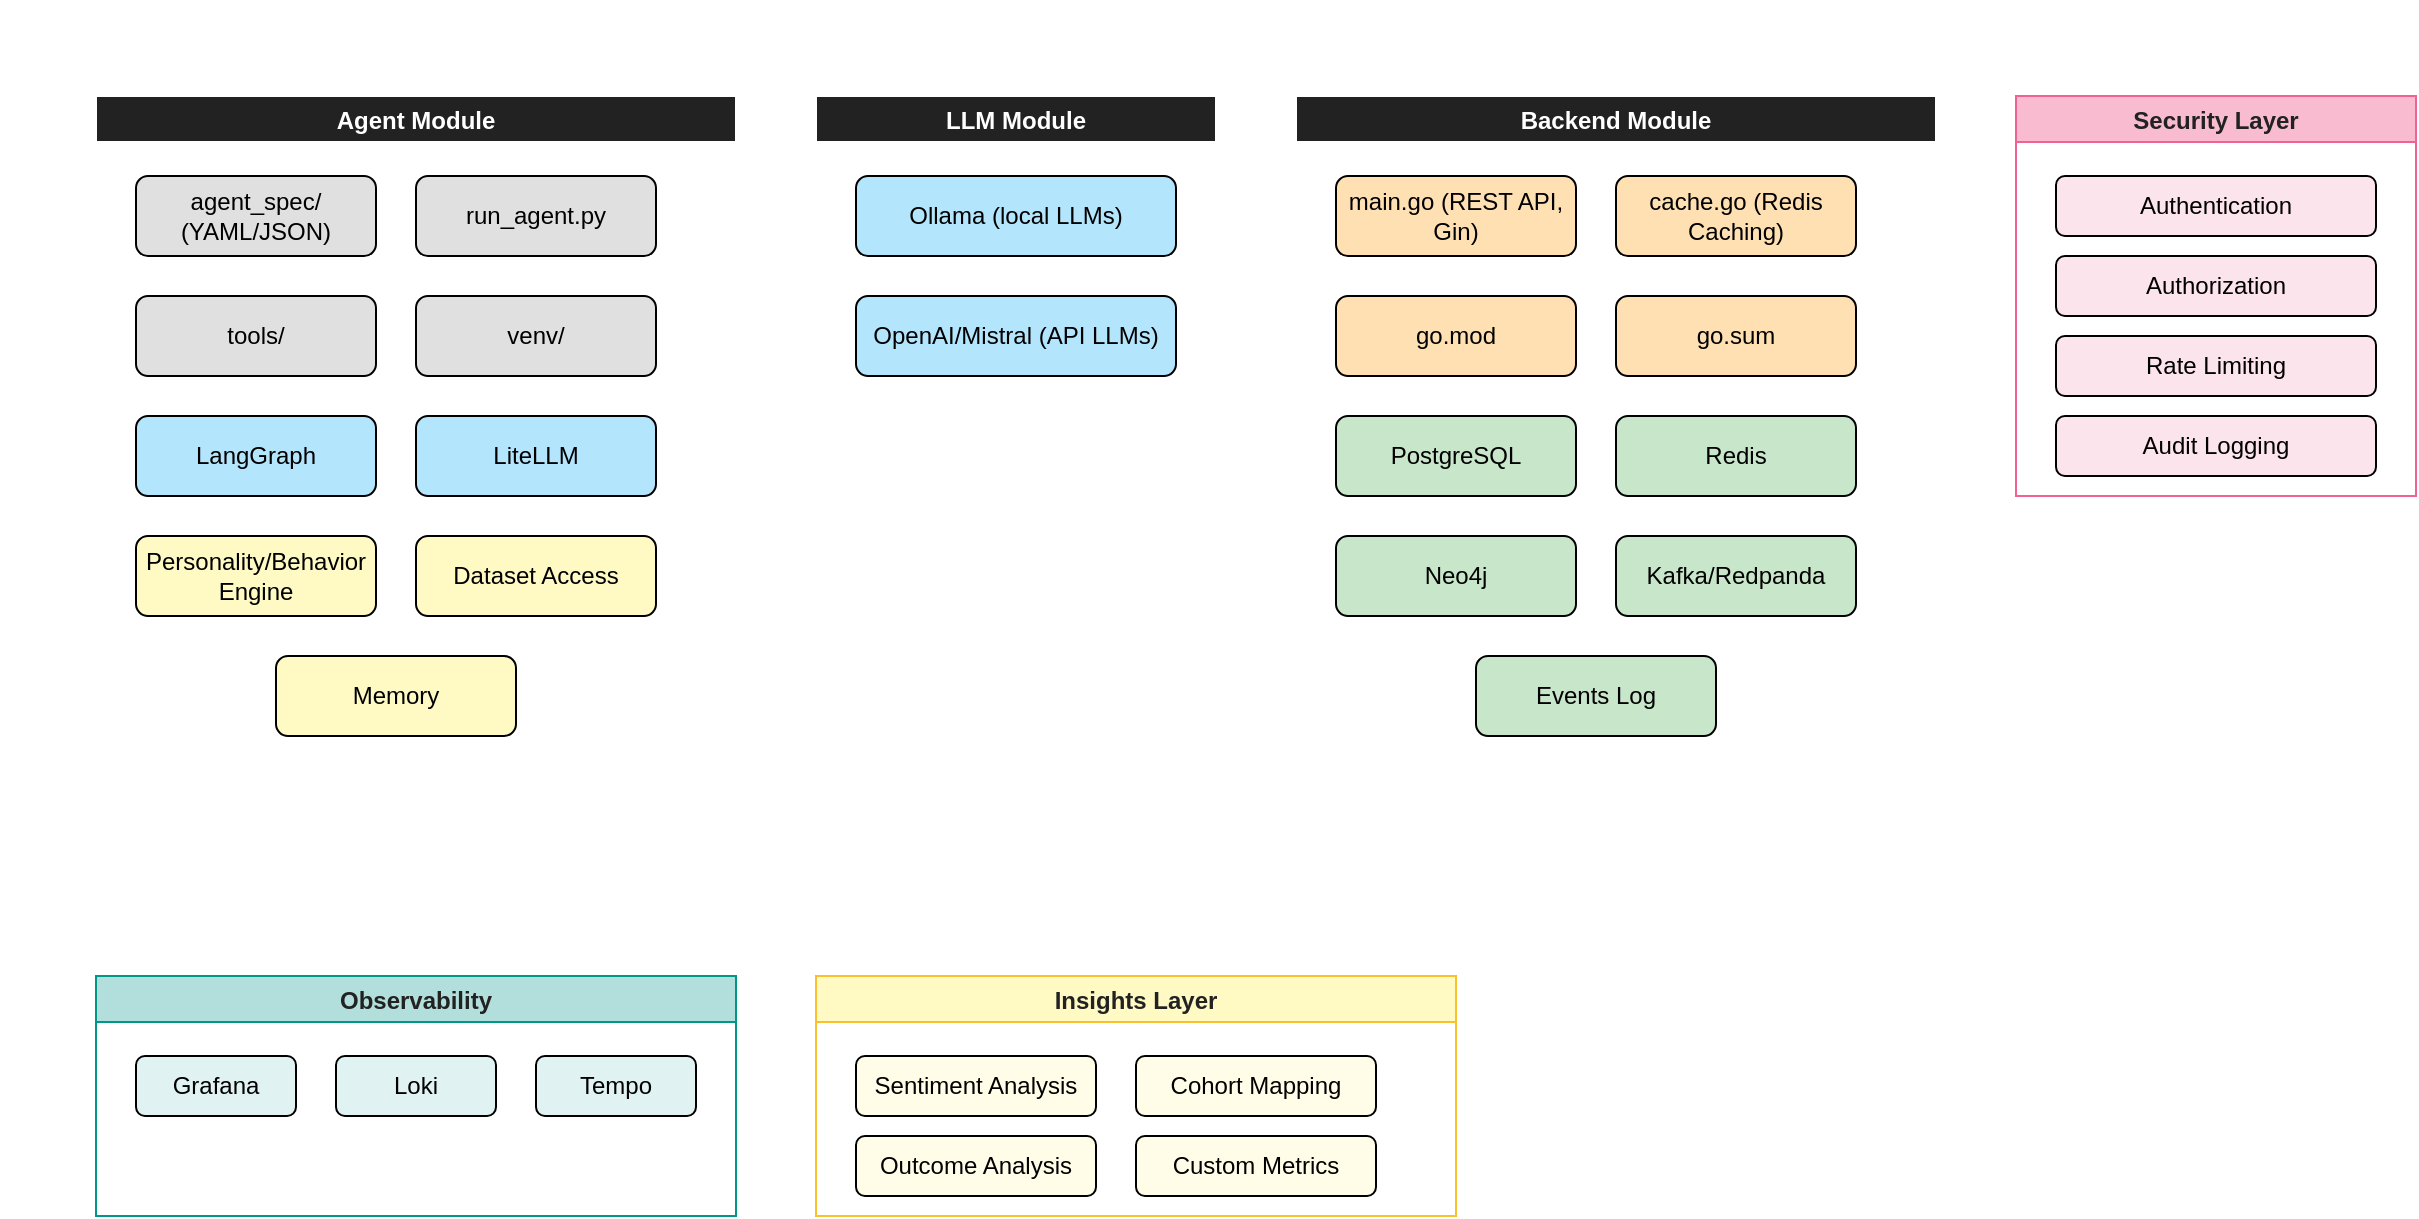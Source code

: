 <mxfile>
  <diagram name="Trenches Architecture" id="trenches-arch">
    <mxGraphModel dx="1000" dy="1000" grid="1" gridSize="10" guides="1" tooltips="1" connect="1" arrows="1" fold="1" page="1" pageScale="1" pageWidth="2000" pageHeight="2000" math="0" shadow="0">
      <root>
        <mxCell id="0"/>
        <mxCell id="1" parent="0"/>
        <!-- AGENT MODULE -->
        <mxCell id="2" value="Agent Module" style="swimlane;fillColor=#222222;fontColor=#ffffff;strokeColor=#ffffff;" vertex="1" parent="1">
          <mxGeometry x="40" y="40" width="320" height="400" as="geometry"/>
        </mxCell>
        <mxCell id="3" value="agent_spec/ (YAML/JSON)" style="rounded=1;whiteSpace=wrap;fillColor=#e0e0e0;" vertex="1" parent="2">
          <mxGeometry x="20" y="40" width="120" height="40" as="geometry"/>
        </mxCell>
        <mxCell id="4" value="run_agent.py" style="rounded=1;whiteSpace=wrap;fillColor=#e0e0e0;" vertex="1" parent="2">
          <mxGeometry x="160" y="40" width="120" height="40" as="geometry"/>
        </mxCell>
        <mxCell id="5" value="tools/" style="rounded=1;whiteSpace=wrap;fillColor=#e0e0e0;" vertex="1" parent="2">
          <mxGeometry x="20" y="100" width="120" height="40" as="geometry"/>
        </mxCell>
        <mxCell id="6" value="venv/" style="rounded=1;whiteSpace=wrap;fillColor=#e0e0e0;" vertex="1" parent="2">
          <mxGeometry x="160" y="100" width="120" height="40" as="geometry"/>
        </mxCell>
        <mxCell id="7" value="LangGraph" style="rounded=1;whiteSpace=wrap;fillColor=#b3e5fc;" vertex="1" parent="2">
          <mxGeometry x="20" y="160" width="120" height="40" as="geometry"/>
        </mxCell>
        <mxCell id="8" value="LiteLLM" style="rounded=1;whiteSpace=wrap;fillColor=#b3e5fc;" vertex="1" parent="2">
          <mxGeometry x="160" y="160" width="120" height="40" as="geometry"/>
        </mxCell>
        <mxCell id="9" value="Personality/Behavior Engine" style="rounded=1;whiteSpace=wrap;fillColor=#fff9c4;" vertex="1" parent="2">
          <mxGeometry x="20" y="220" width="120" height="40" as="geometry"/>
        </mxCell>
        <mxCell id="10" value="Dataset Access" style="rounded=1;whiteSpace=wrap;fillColor=#fff9c4;" vertex="1" parent="2">
          <mxGeometry x="160" y="220" width="120" height="40" as="geometry"/>
        </mxCell>
        <mxCell id="11" value="Memory" style="rounded=1;whiteSpace=wrap;fillColor=#fff9c4;" vertex="1" parent="2">
          <mxGeometry x="90" y="280" width="120" height="40" as="geometry"/>
        </mxCell>
        <!-- LLM MODULE -->
        <mxCell id="12" value="LLM Module" style="swimlane;fillColor=#222222;fontColor=#ffffff;strokeColor=#ffffff;" vertex="1" parent="1">
          <mxGeometry x="400" y="40" width="200" height="160" as="geometry"/>
        </mxCell>
        <mxCell id="13" value="Ollama (local LLMs)" style="rounded=1;whiteSpace=wrap;fillColor=#b3e5fc;" vertex="1" parent="12">
          <mxGeometry x="20" y="40" width="160" height="40" as="geometry"/>
        </mxCell>
        <mxCell id="14" value="OpenAI/Mistral (API LLMs)" style="rounded=1;whiteSpace=wrap;fillColor=#b3e5fc;" vertex="1" parent="12">
          <mxGeometry x="20" y="100" width="160" height="40" as="geometry"/>
        </mxCell>
        <!-- BACKEND MODULE -->
        <mxCell id="15" value="Backend Module" style="swimlane;fillColor=#222222;fontColor=#ffffff;strokeColor=#ffffff;" vertex="1" parent="1">
          <mxGeometry x="640" y="40" width="320" height="400" as="geometry"/>
        </mxCell>
        <mxCell id="16" value="main.go (REST API, Gin)" style="rounded=1;whiteSpace=wrap;fillColor=#ffe0b2;" vertex="1" parent="15">
          <mxGeometry x="20" y="40" width="120" height="40" as="geometry"/>
        </mxCell>
        <mxCell id="17" value="cache.go (Redis Caching)" style="rounded=1;whiteSpace=wrap;fillColor=#ffe0b2;" vertex="1" parent="15">
          <mxGeometry x="160" y="40" width="120" height="40" as="geometry"/>
        </mxCell>
        <mxCell id="18" value="go.mod" style="rounded=1;whiteSpace=wrap;fillColor=#ffe0b2;" vertex="1" parent="15">
          <mxGeometry x="20" y="100" width="120" height="40" as="geometry"/>
        </mxCell>
        <mxCell id="19" value="go.sum" style="rounded=1;whiteSpace=wrap;fillColor=#ffe0b2;" vertex="1" parent="15">
          <mxGeometry x="160" y="100" width="120" height="40" as="geometry"/>
        </mxCell>
        <mxCell id="20" value="PostgreSQL" style="rounded=1;whiteSpace=wrap;fillColor=#c8e6c9;" vertex="1" parent="15">
          <mxGeometry x="20" y="160" width="120" height="40" as="geometry"/>
        </mxCell>
        <mxCell id="21" value="Redis" style="rounded=1;whiteSpace=wrap;fillColor=#c8e6c9;" vertex="1" parent="15">
          <mxGeometry x="160" y="160" width="120" height="40" as="geometry"/>
        </mxCell>
        <mxCell id="22" value="Neo4j" style="rounded=1;whiteSpace=wrap;fillColor=#c8e6c9;" vertex="1" parent="15">
          <mxGeometry x="20" y="220" width="120" height="40" as="geometry"/>
        </mxCell>
        <mxCell id="23" value="Kafka/Redpanda" style="rounded=1;whiteSpace=wrap;fillColor=#c8e6c9;" vertex="1" parent="15">
          <mxGeometry x="160" y="220" width="120" height="40" as="geometry"/>
        </mxCell>
        <mxCell id="24" value="Events Log" style="rounded=1;whiteSpace=wrap;fillColor=#c8e6c9;" vertex="1" parent="15">
          <mxGeometry x="90" y="280" width="120" height="40" as="geometry"/>
        </mxCell>
        <!-- SECURITY LAYER -->
        <mxCell id="25" value="Security Layer" style="swimlane;fillColor=#f8bbd0;fontColor=#222222;strokeColor=#f06292;" vertex="1" parent="1">
          <mxGeometry x="1000" y="40" width="200" height="200" as="geometry"/>
        </mxCell>
        <mxCell id="26" value="Authentication" style="rounded=1;whiteSpace=wrap;fillColor=#fce4ec;" vertex="1" parent="25">
          <mxGeometry x="20" y="40" width="160" height="30" as="geometry"/>
        </mxCell>
        <mxCell id="27" value="Authorization" style="rounded=1;whiteSpace=wrap;fillColor=#fce4ec;" vertex="1" parent="25">
          <mxGeometry x="20" y="80" width="160" height="30" as="geometry"/>
        </mxCell>
        <mxCell id="28" value="Rate Limiting" style="rounded=1;whiteSpace=wrap;fillColor=#fce4ec;" vertex="1" parent="25">
          <mxGeometry x="20" y="120" width="160" height="30" as="geometry"/>
        </mxCell>
        <mxCell id="29" value="Audit Logging" style="rounded=1;whiteSpace=wrap;fillColor=#fce4ec;" vertex="1" parent="25">
          <mxGeometry x="20" y="160" width="160" height="30" as="geometry"/>
        </mxCell>
        <!-- OBSERVABILITY -->
        <mxCell id="30" value="Observability" style="swimlane;fillColor=#b2dfdb;fontColor=#222222;strokeColor=#009688;" vertex="1" parent="1">
          <mxGeometry x="40" y="480" width="320" height="120" as="geometry"/>
        </mxCell>
        <mxCell id="31" value="Grafana" style="rounded=1;whiteSpace=wrap;fillColor=#e0f2f1;" vertex="1" parent="30">
          <mxGeometry x="20" y="40" width="80" height="30" as="geometry"/>
        </mxCell>
        <mxCell id="32" value="Loki" style="rounded=1;whiteSpace=wrap;fillColor=#e0f2f1;" vertex="1" parent="30">
          <mxGeometry x="120" y="40" width="80" height="30" as="geometry"/>
        </mxCell>
        <mxCell id="33" value="Tempo" style="rounded=1;whiteSpace=wrap;fillColor=#e0f2f1;" vertex="1" parent="30">
          <mxGeometry x="220" y="40" width="80" height="30" as="geometry"/>
        </mxCell>
        <!-- INSIGHTS -->
        <mxCell id="34" value="Insights Layer" style="swimlane;fillColor=#fff9c4;fontColor=#222222;strokeColor=#fbc02d;" vertex="1" parent="1">
          <mxGeometry x="400" y="480" width="320" height="120" as="geometry"/>
        </mxCell>
        <mxCell id="35" value="Sentiment Analysis" style="rounded=1;whiteSpace=wrap;fillColor=#fffde7;" vertex="1" parent="34">
          <mxGeometry x="20" y="40" width="120" height="30" as="geometry"/>
        </mxCell>
        <mxCell id="36" value="Cohort Mapping" style="rounded=1;whiteSpace=wrap;fillColor=#fffde7;" vertex="1" parent="34">
          <mxGeometry x="160" y="40" width="120" height="30" as="geometry"/>
        </mxCell>
        <mxCell id="37" value="Outcome Analysis" style="rounded=1;whiteSpace=wrap;fillColor=#fffde7;" vertex="1" parent="34">
          <mxGeometry x="20" y="80" width="120" height="30" as="geometry"/>
        </mxCell>
        <mxCell id="38" value="Custom Metrics" style="rounded=1;whiteSpace=wrap;fillColor=#fffde7;" vertex="1" parent="34">
          <mxGeometry x="160" y="80" width="120" height="30" as="geometry"/>
        </mxCell>
        <!-- CONNECTORS -->
        <mxCell id="39" style="edgeStyle=orthogonalEdgeStyle;rounded=0;endArrow=block;endFill=1;strokeColor=#fff;" edge="1" parent="1" source="4" target="16"/>
        <mxCell id="40" style="edgeStyle=orthogonalEdgeStyle;rounded=0;endArrow=block;endFill=1;strokeColor=#fff;" edge="1" parent="1" source="8" target="13"/>
        <mxCell id="41" style="edgeStyle=orthogonalEdgeStyle;rounded=0;endArrow=block;endFill=1;strokeColor=#fff;" edge="1" parent="1" source="8" target="14"/>
        <mxCell id="42" style="edgeStyle=orthogonalEdgeStyle;rounded=0;endArrow=block;endFill=1;strokeColor=#fff;" edge="1" parent="1" source="16" target="20"/>
        <mxCell id="43" style="edgeStyle=orthogonalEdgeStyle;rounded=0;endArrow=block;endFill=1;strokeColor=#fff;" edge="1" parent="1" source="16" target="21"/>
        <mxCell id="44" style="edgeStyle=orthogonalEdgeStyle;rounded=0;endArrow=block;endFill=1;strokeColor=#fff;" edge="1" parent="1" source="16" target="22"/>
        <mxCell id="45" style="edgeStyle=orthogonalEdgeStyle;rounded=0;endArrow=block;endFill=1;strokeColor=#fff;" edge="1" parent="1" source="16" target="23"/>
        <mxCell id="46" style="edgeStyle=orthogonalEdgeStyle;rounded=0;endArrow=block;endFill=1;strokeColor=#fff;" edge="1" parent="1" source="23" target="24"/>
        <mxCell id="47" style="edgeStyle=orthogonalEdgeStyle;rounded=0;endArrow=block;endFill=1;strokeColor=#fff;" edge="1" parent="1" source="16" target="17"/>
        <mxCell id="48" style="edgeStyle=orthogonalEdgeStyle;rounded=0;endArrow=block;endFill=1;strokeColor=#fff;" edge="1" parent="1" source="17" target="21"/>
        <mxCell id="49" style="edgeStyle=orthogonalEdgeStyle;rounded=0;endArrow=block;endFill=1;strokeColor=#fff;" edge="1" parent="1" source="16" target="25"/>
        <mxCell id="50" style="edgeStyle=orthogonalEdgeStyle;rounded=0;endArrow=block;endFill=1;strokeColor=#fff;" edge="1" parent="1" source="16" target="30"/>
        <mxCell id="51" style="edgeStyle=orthogonalEdgeStyle;rounded=0;endArrow=block;endFill=1;strokeColor=#fff;" edge="1" parent="1" source="24" target="34"/>
      </root>
    </mxGraphModel>
  </diagram>
</mxfile>

